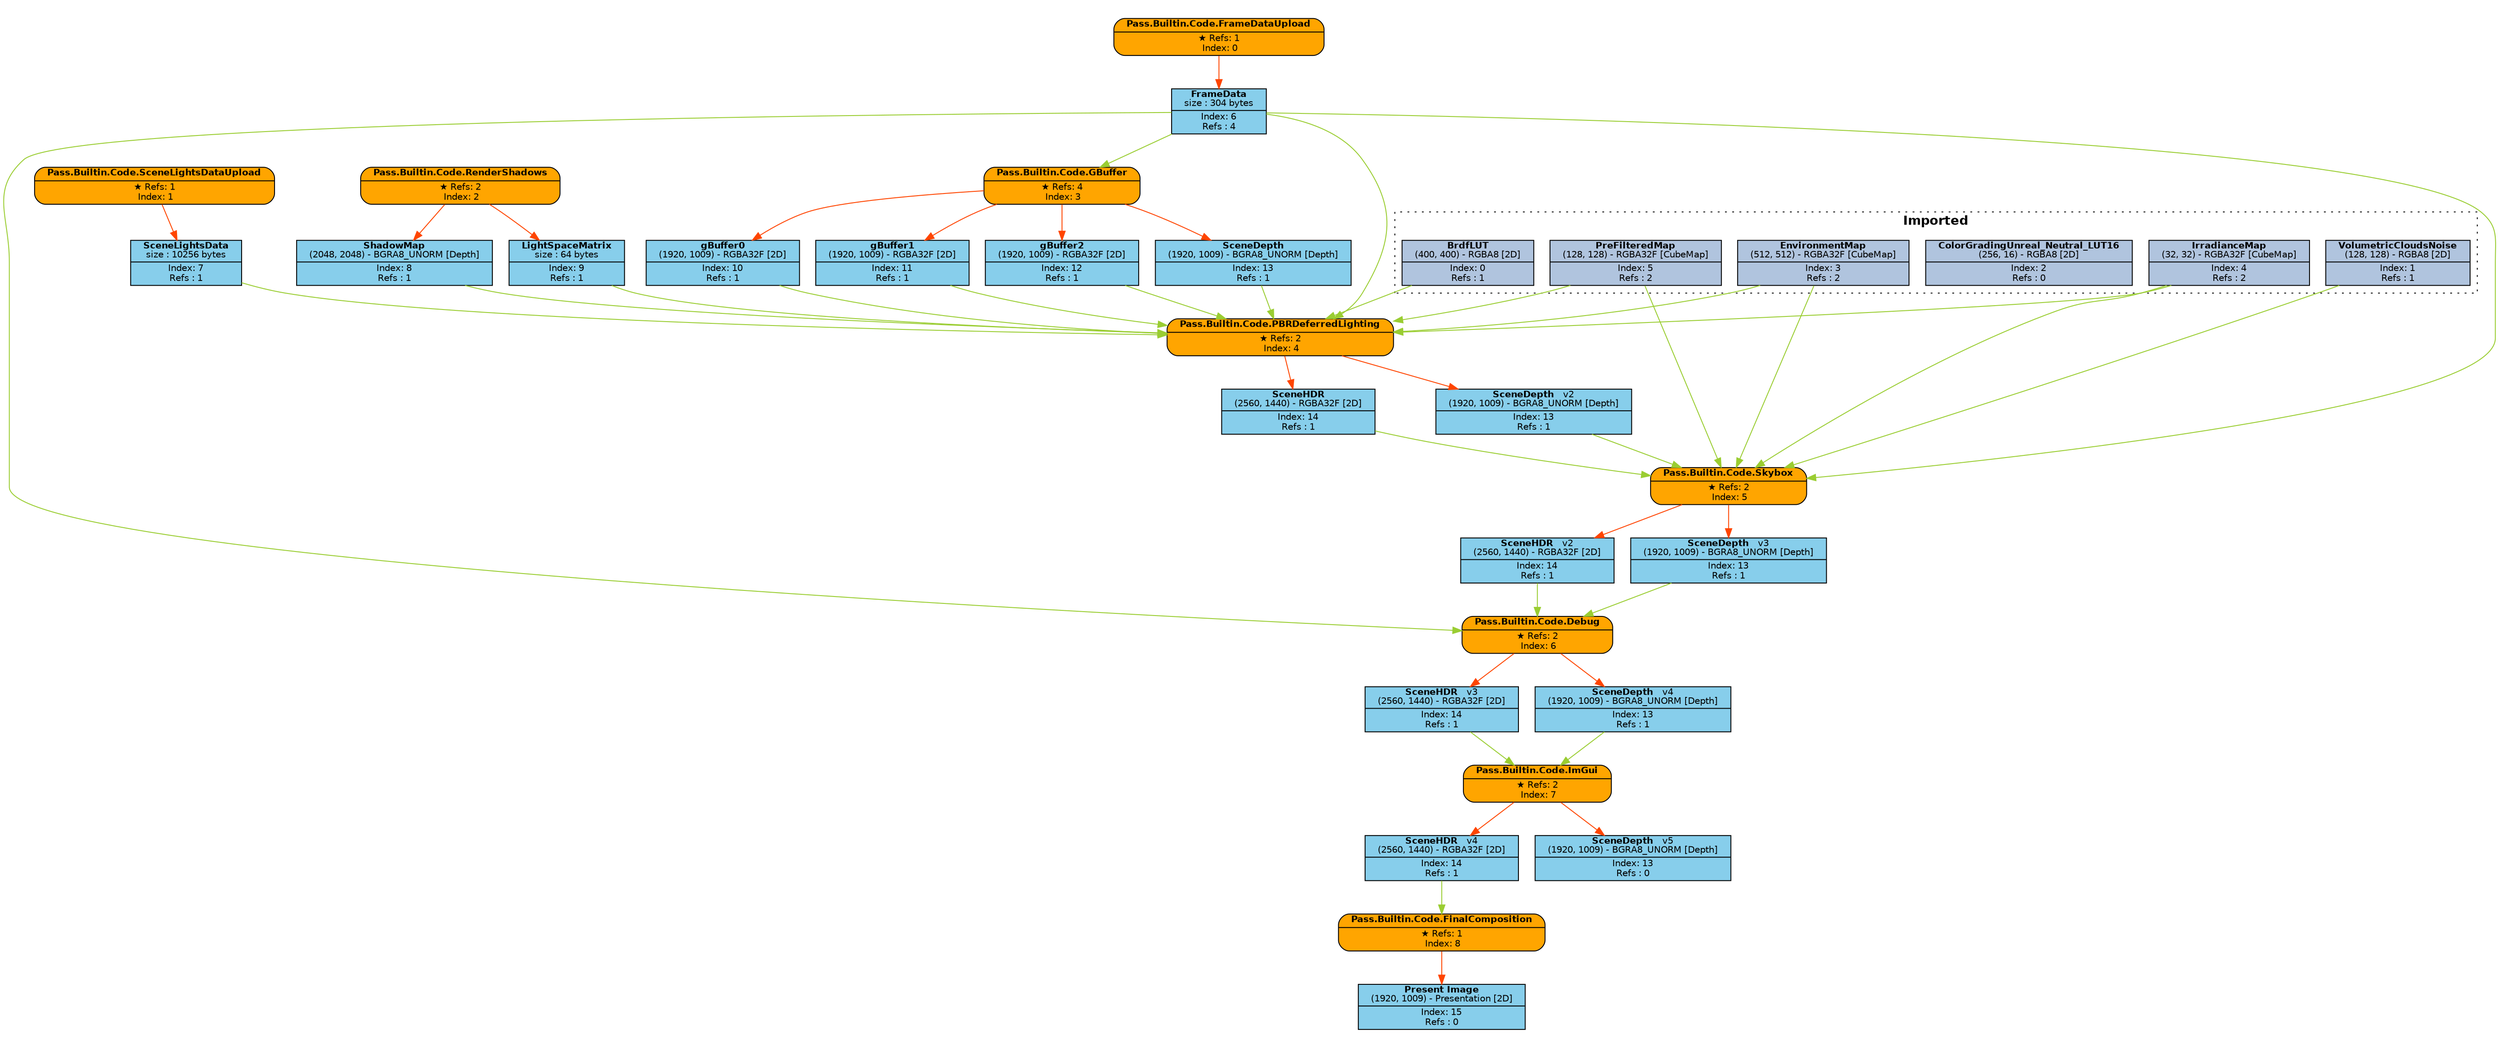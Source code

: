digraph FrameGraph {
graph [style=invis, rankdir="TB" ordering=out, splines=spline]
node [shape=record, fontname="helvetica", fontsize=10, margin="0.2,0.03"]

P0 [label=<{ {<B>Pass.Builtin.Code.FrameDataUpload</B>} | {&#x2605; Refs: 1<BR/> Index: 0} }> style="rounded,filled", fillcolor=orange]
P1 [label=<{ {<B>Pass.Builtin.Code.SceneLightsDataUpload</B>} | {&#x2605; Refs: 1<BR/> Index: 1} }> style="rounded,filled", fillcolor=orange]
P2 [label=<{ {<B>Pass.Builtin.Code.RenderShadows</B>} | {&#x2605; Refs: 2<BR/> Index: 2} }> style="rounded,filled", fillcolor=orange]
P3 [label=<{ {<B>Pass.Builtin.Code.GBuffer</B>} | {&#x2605; Refs: 4<BR/> Index: 3} }> style="rounded,filled", fillcolor=orange]
P4 [label=<{ {<B>Pass.Builtin.Code.PBRDeferredLighting</B>} | {&#x2605; Refs: 2<BR/> Index: 4} }> style="rounded,filled", fillcolor=orange]
P5 [label=<{ {<B>Pass.Builtin.Code.Skybox</B>} | {&#x2605; Refs: 2<BR/> Index: 5} }> style="rounded,filled", fillcolor=orange]
P6 [label=<{ {<B>Pass.Builtin.Code.Debug</B>} | {&#x2605; Refs: 2<BR/> Index: 6} }> style="rounded,filled", fillcolor=orange]
P7 [label=<{ {<B>Pass.Builtin.Code.ImGui</B>} | {&#x2605; Refs: 2<BR/> Index: 7} }> style="rounded,filled", fillcolor=orange]
P8 [label=<{ {<B>Pass.Builtin.Code.FinalComposition</B>} | {&#x2605; Refs: 1<BR/> Index: 8} }> style="rounded,filled", fillcolor=orange]

R0_1 [label=<{ {<B>BrdfLUT</B><BR/>(400, 400) - RGBA8 [2D]} | {Index: 0<BR/>Refs : 1} }> style=filled, fillcolor=lightsteelblue]
R1_1 [label=<{ {<B>VolumetricCloudsNoise</B><BR/>(128, 128) - RGBA8 [2D]} | {Index: 1<BR/>Refs : 1} }> style=filled, fillcolor=lightsteelblue]
R2_1 [label=<{ {<B>ColorGradingUnreal_Neutral_LUT16</B><BR/>(256, 16) - RGBA8 [2D]} | {Index: 2<BR/>Refs : 0} }> style=filled, fillcolor=lightsteelblue]
R3_1 [label=<{ {<B>EnvironmentMap</B><BR/>(512, 512) - RGBA32F [CubeMap]} | {Index: 3<BR/>Refs : 2} }> style=filled, fillcolor=lightsteelblue]
R4_1 [label=<{ {<B>IrradianceMap</B><BR/>(32, 32) - RGBA32F [CubeMap]} | {Index: 4<BR/>Refs : 2} }> style=filled, fillcolor=lightsteelblue]
R5_1 [label=<{ {<B>PreFilteredMap</B><BR/>(128, 128) - RGBA32F [CubeMap]} | {Index: 5<BR/>Refs : 2} }> style=filled, fillcolor=lightsteelblue]
R6_1 [label=<{ {<B>FrameData</B><BR/>size : 304 bytes} | {Index: 6<BR/>Refs : 4} }> style=filled, fillcolor=skyblue]
R7_1 [label=<{ {<B>SceneLightsData</B><BR/>size : 10256 bytes} | {Index: 7<BR/>Refs : 1} }> style=filled, fillcolor=skyblue]
R8_1 [label=<{ {<B>ShadowMap</B><BR/>(2048, 2048) - BGRA8_UNORM [Depth]} | {Index: 8<BR/>Refs : 1} }> style=filled, fillcolor=skyblue]
R9_1 [label=<{ {<B>LightSpaceMatrix</B><BR/>size : 64 bytes} | {Index: 9<BR/>Refs : 1} }> style=filled, fillcolor=skyblue]
R10_1 [label=<{ {<B>gBuffer0</B><BR/>(1920, 1009) - RGBA32F [2D]} | {Index: 10<BR/>Refs : 1} }> style=filled, fillcolor=skyblue]
R11_1 [label=<{ {<B>gBuffer1</B><BR/>(1920, 1009) - RGBA32F [2D]} | {Index: 11<BR/>Refs : 1} }> style=filled, fillcolor=skyblue]
R12_1 [label=<{ {<B>gBuffer2</B><BR/>(1920, 1009) - RGBA32F [2D]} | {Index: 12<BR/>Refs : 1} }> style=filled, fillcolor=skyblue]
R13_1 [label=<{ {<B>SceneDepth</B><BR/>(1920, 1009) - BGRA8_UNORM [Depth]} | {Index: 13<BR/>Refs : 1} }> style=filled, fillcolor=skyblue]
R14_1 [label=<{ {<B>SceneHDR</B><BR/>(2560, 1440) - RGBA32F [2D]} | {Index: 14<BR/>Refs : 1} }> style=filled, fillcolor=skyblue]
R13_2 [label=<{ {<B>SceneDepth</B>   <FONT>v2</FONT><BR/>(1920, 1009) - BGRA8_UNORM [Depth]} | {Index: 13<BR/>Refs : 1} }> style=filled, fillcolor=skyblue]
R14_2 [label=<{ {<B>SceneHDR</B>   <FONT>v2</FONT><BR/>(2560, 1440) - RGBA32F [2D]} | {Index: 14<BR/>Refs : 1} }> style=filled, fillcolor=skyblue]
R13_3 [label=<{ {<B>SceneDepth</B>   <FONT>v3</FONT><BR/>(1920, 1009) - BGRA8_UNORM [Depth]} | {Index: 13<BR/>Refs : 1} }> style=filled, fillcolor=skyblue]
R14_3 [label=<{ {<B>SceneHDR</B>   <FONT>v3</FONT><BR/>(2560, 1440) - RGBA32F [2D]} | {Index: 14<BR/>Refs : 1} }> style=filled, fillcolor=skyblue]
R13_4 [label=<{ {<B>SceneDepth</B>   <FONT>v4</FONT><BR/>(1920, 1009) - BGRA8_UNORM [Depth]} | {Index: 13<BR/>Refs : 1} }> style=filled, fillcolor=skyblue]
R14_4 [label=<{ {<B>SceneHDR</B>   <FONT>v4</FONT><BR/>(2560, 1440) - RGBA32F [2D]} | {Index: 14<BR/>Refs : 1} }> style=filled, fillcolor=skyblue]
R13_5 [label=<{ {<B>SceneDepth</B>   <FONT>v5</FONT><BR/>(1920, 1009) - BGRA8_UNORM [Depth]} | {Index: 13<BR/>Refs : 0} }> style=filled, fillcolor=skyblue]
R15_1 [label=<{ {<B>Present Image</B><BR/>(1920, 1009) - Presentation [2D]} | {Index: 15<BR/>Refs : 0} }> style=filled, fillcolor=skyblue]

P0 -> { R6_1 } [color=orangered]
P1 -> { R7_1 } [color=orangered]
P2 -> { R8_1 R9_1 } [color=orangered]
P3 -> { R10_1 R11_1 R12_1 R13_1 } [color=orangered]
P4 -> { R14_1 R13_2 } [color=orangered]
P5 -> { R14_2 R13_3 } [color=orangered]
P6 -> { R14_3 R13_4 } [color=orangered]
P7 -> { R14_4 R13_5 } [color=orangered]
P8 -> { R15_1 } [color=orangered]

R0_1 -> { P4 } [color=olivedrab3]
R1_1 -> { P5 } [color=olivedrab3]
R2_1 -> { } [color=olivedrab3]
R3_1 -> { P4 P5 } [color=olivedrab3]
R4_1 -> { P4 P5 } [color=olivedrab3]
R5_1 -> { P4 P5 } [color=olivedrab3]
R6_1 -> { P3 P4 P5 P6 } [color=olivedrab3]
R7_1 -> { P4 } [color=olivedrab3]
R8_1 -> { P4 } [color=olivedrab3]
R9_1 -> { P4 } [color=olivedrab3]
R10_1 -> { P4 } [color=olivedrab3]
R11_1 -> { P4 } [color=olivedrab3]
R12_1 -> { P4 } [color=olivedrab3]
R13_1 -> { P4 } [color=olivedrab3]
R14_1 -> { P5 } [color=olivedrab3]
R13_2 -> { P5 } [color=olivedrab3]
R14_2 -> { P6 } [color=olivedrab3]
R13_3 -> { P6 } [color=olivedrab3]
R14_3 -> { P7 } [color=olivedrab3]
R13_4 -> { P7 } [color=olivedrab3]
R14_4 -> { P8 } [color=olivedrab3]
R13_5 -> { } [color=olivedrab3]
R15_1 -> { } [color=olivedrab3]

subgraph cluster_0 {
P0 R6_1 
}
subgraph cluster_1 {
P1 R7_1 
}
subgraph cluster_2 {
P2 R8_1 R9_1 
}
subgraph cluster_3 {
P3 R10_1 R11_1 R12_1 R13_1 
}
subgraph cluster_4 {
P4 R14_1 
}
subgraph cluster_5 {
P5 
}
subgraph cluster_6 {
P6 
}
subgraph cluster_7 {
P7 
}
subgraph cluster_8 {
P8 R15_1 
}

subgraph cluster_imported_resources {
graph [style=dotted, fontname="helvetica", label=< <B>Imported</B> >]
R0_1 R1_1 R2_1 R3_1 R4_1 R5_1 
}

}